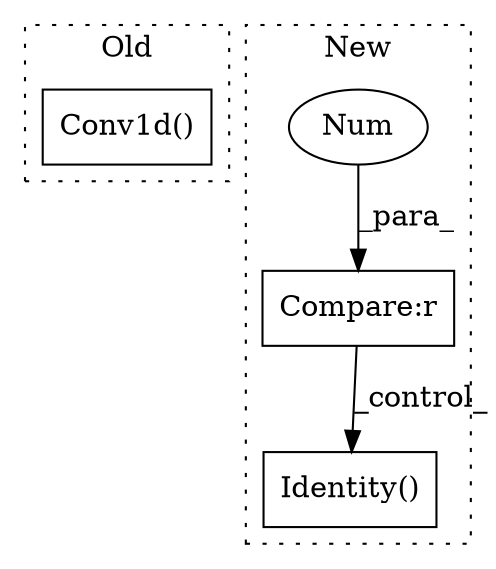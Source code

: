 digraph G {
subgraph cluster0 {
1 [label="Conv1d()" a="75" s="2746,2773" l="10,15" shape="box"];
label = "Old";
style="dotted";
}
subgraph cluster1 {
2 [label="Identity()" a="75" s="3604" l="13" shape="box"];
3 [label="Compare:r" a="40" s="3550" l="16" shape="box"];
4 [label="Num" a="76" s="3565" l="1" shape="ellipse"];
label = "New";
style="dotted";
}
3 -> 2 [label="_control_"];
4 -> 3 [label="_para_"];
}